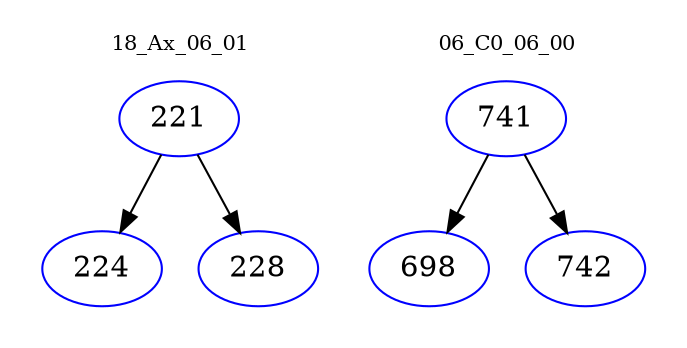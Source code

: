 digraph{
subgraph cluster_0 {
color = white
label = "18_Ax_06_01";
fontsize=10;
T0_221 [label="221", color="blue"]
T0_221 -> T0_224 [color="black"]
T0_224 [label="224", color="blue"]
T0_221 -> T0_228 [color="black"]
T0_228 [label="228", color="blue"]
}
subgraph cluster_1 {
color = white
label = "06_C0_06_00";
fontsize=10;
T1_741 [label="741", color="blue"]
T1_741 -> T1_698 [color="black"]
T1_698 [label="698", color="blue"]
T1_741 -> T1_742 [color="black"]
T1_742 [label="742", color="blue"]
}
}
